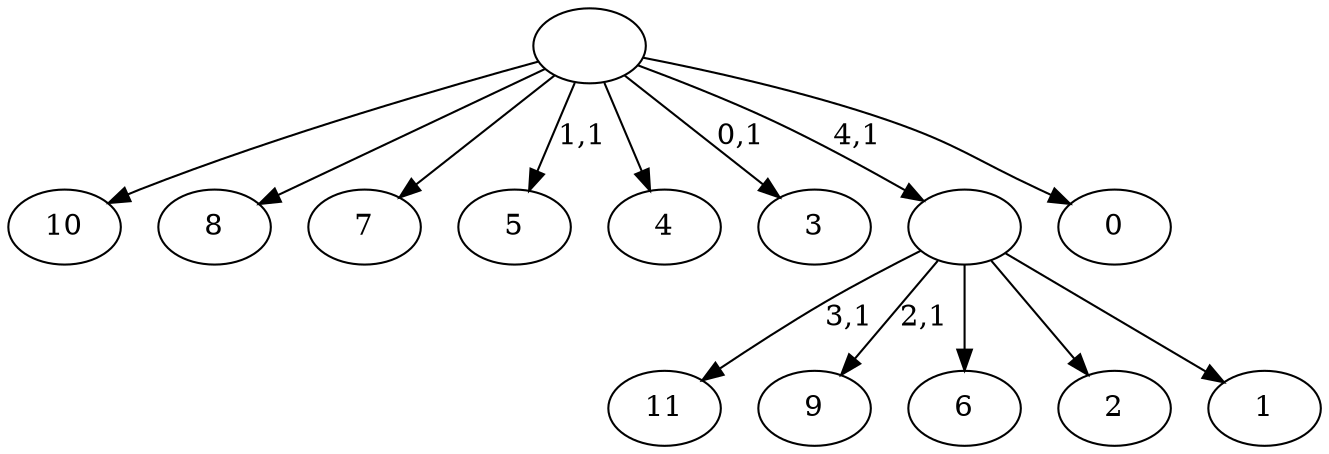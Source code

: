 digraph T {
	17 [label="11"]
	15 [label="10"]
	14 [label="9"]
	12 [label="8"]
	11 [label="7"]
	10 [label="6"]
	9 [label="5"]
	7 [label="4"]
	6 [label="3"]
	4 [label="2"]
	3 [label="1"]
	2 [label=""]
	1 [label="0"]
	0 [label=""]
	2 -> 14 [label="2,1"]
	2 -> 17 [label="3,1"]
	2 -> 10 [label=""]
	2 -> 4 [label=""]
	2 -> 3 [label=""]
	0 -> 6 [label="0,1"]
	0 -> 9 [label="1,1"]
	0 -> 15 [label=""]
	0 -> 12 [label=""]
	0 -> 11 [label=""]
	0 -> 7 [label=""]
	0 -> 2 [label="4,1"]
	0 -> 1 [label=""]
}
